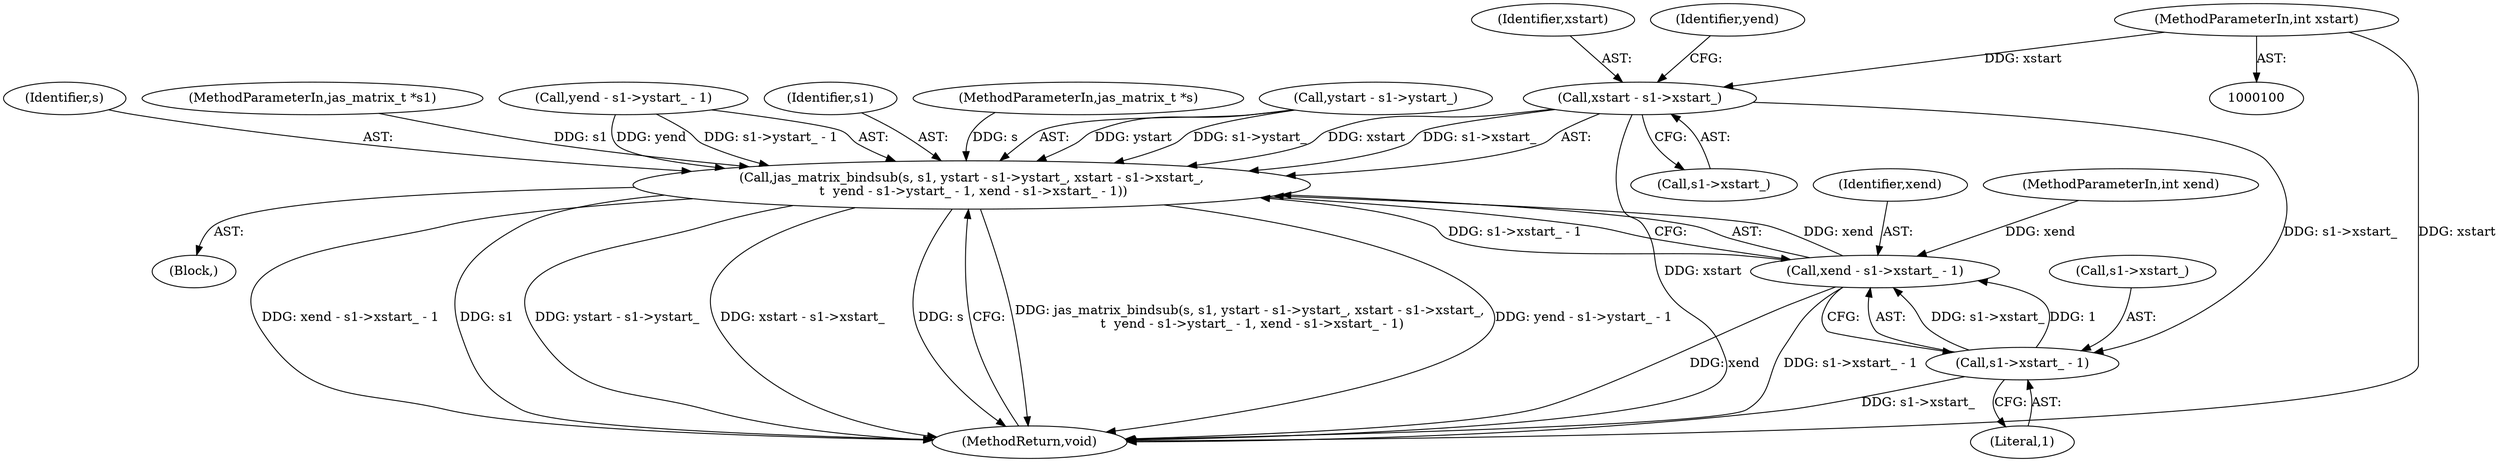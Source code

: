 digraph "0_jasper_d42b2388f7f8e0332c846675133acea151fc557a_25@pointer" {
"1000116" [label="(Call,xstart - s1->xstart_)"];
"1000103" [label="(MethodParameterIn,int xstart)"];
"1000108" [label="(Call,jas_matrix_bindsub(s, s1, ystart - s1->ystart_, xstart - s1->xstart_,\n \t  yend - s1->ystart_ - 1, xend - s1->xstart_ - 1))"];
"1000130" [label="(Call,s1->xstart_ - 1)"];
"1000128" [label="(Call,xend - s1->xstart_ - 1)"];
"1000118" [label="(Call,s1->xstart_)"];
"1000103" [label="(MethodParameterIn,int xstart)"];
"1000134" [label="(Literal,1)"];
"1000108" [label="(Call,jas_matrix_bindsub(s, s1, ystart - s1->ystart_, xstart - s1->xstart_,\n \t  yend - s1->ystart_ - 1, xend - s1->xstart_ - 1))"];
"1000117" [label="(Identifier,xstart)"];
"1000135" [label="(MethodReturn,void)"];
"1000131" [label="(Call,s1->xstart_)"];
"1000130" [label="(Call,s1->xstart_ - 1)"];
"1000110" [label="(Identifier,s1)"];
"1000107" [label="(Block,)"];
"1000105" [label="(MethodParameterIn,int xend)"];
"1000122" [label="(Identifier,yend)"];
"1000101" [label="(MethodParameterIn,jas_matrix_t *s)"];
"1000111" [label="(Call,ystart - s1->ystart_)"];
"1000116" [label="(Call,xstart - s1->xstart_)"];
"1000109" [label="(Identifier,s)"];
"1000102" [label="(MethodParameterIn,jas_matrix_t *s1)"];
"1000121" [label="(Call,yend - s1->ystart_ - 1)"];
"1000129" [label="(Identifier,xend)"];
"1000128" [label="(Call,xend - s1->xstart_ - 1)"];
"1000116" -> "1000108"  [label="AST: "];
"1000116" -> "1000118"  [label="CFG: "];
"1000117" -> "1000116"  [label="AST: "];
"1000118" -> "1000116"  [label="AST: "];
"1000122" -> "1000116"  [label="CFG: "];
"1000116" -> "1000135"  [label="DDG: xstart"];
"1000116" -> "1000108"  [label="DDG: xstart"];
"1000116" -> "1000108"  [label="DDG: s1->xstart_"];
"1000103" -> "1000116"  [label="DDG: xstart"];
"1000116" -> "1000130"  [label="DDG: s1->xstart_"];
"1000103" -> "1000100"  [label="AST: "];
"1000103" -> "1000135"  [label="DDG: xstart"];
"1000108" -> "1000107"  [label="AST: "];
"1000108" -> "1000128"  [label="CFG: "];
"1000109" -> "1000108"  [label="AST: "];
"1000110" -> "1000108"  [label="AST: "];
"1000111" -> "1000108"  [label="AST: "];
"1000121" -> "1000108"  [label="AST: "];
"1000128" -> "1000108"  [label="AST: "];
"1000135" -> "1000108"  [label="CFG: "];
"1000108" -> "1000135"  [label="DDG: jas_matrix_bindsub(s, s1, ystart - s1->ystart_, xstart - s1->xstart_,\n \t  yend - s1->ystart_ - 1, xend - s1->xstart_ - 1)"];
"1000108" -> "1000135"  [label="DDG: yend - s1->ystart_ - 1"];
"1000108" -> "1000135"  [label="DDG: xend - s1->xstart_ - 1"];
"1000108" -> "1000135"  [label="DDG: s1"];
"1000108" -> "1000135"  [label="DDG: ystart - s1->ystart_"];
"1000108" -> "1000135"  [label="DDG: xstart - s1->xstart_"];
"1000108" -> "1000135"  [label="DDG: s"];
"1000101" -> "1000108"  [label="DDG: s"];
"1000102" -> "1000108"  [label="DDG: s1"];
"1000111" -> "1000108"  [label="DDG: ystart"];
"1000111" -> "1000108"  [label="DDG: s1->ystart_"];
"1000121" -> "1000108"  [label="DDG: yend"];
"1000121" -> "1000108"  [label="DDG: s1->ystart_ - 1"];
"1000128" -> "1000108"  [label="DDG: xend"];
"1000128" -> "1000108"  [label="DDG: s1->xstart_ - 1"];
"1000130" -> "1000128"  [label="AST: "];
"1000130" -> "1000134"  [label="CFG: "];
"1000131" -> "1000130"  [label="AST: "];
"1000134" -> "1000130"  [label="AST: "];
"1000128" -> "1000130"  [label="CFG: "];
"1000130" -> "1000135"  [label="DDG: s1->xstart_"];
"1000130" -> "1000128"  [label="DDG: s1->xstart_"];
"1000130" -> "1000128"  [label="DDG: 1"];
"1000129" -> "1000128"  [label="AST: "];
"1000128" -> "1000135"  [label="DDG: s1->xstart_ - 1"];
"1000128" -> "1000135"  [label="DDG: xend"];
"1000105" -> "1000128"  [label="DDG: xend"];
}
